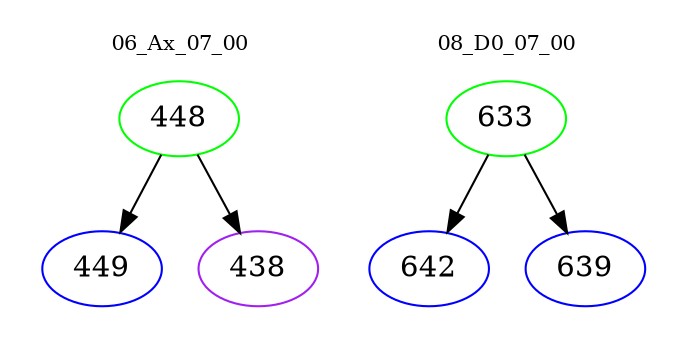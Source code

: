 digraph{
subgraph cluster_0 {
color = white
label = "06_Ax_07_00";
fontsize=10;
T0_448 [label="448", color="green"]
T0_448 -> T0_449 [color="black"]
T0_449 [label="449", color="blue"]
T0_448 -> T0_438 [color="black"]
T0_438 [label="438", color="purple"]
}
subgraph cluster_1 {
color = white
label = "08_D0_07_00";
fontsize=10;
T1_633 [label="633", color="green"]
T1_633 -> T1_642 [color="black"]
T1_642 [label="642", color="blue"]
T1_633 -> T1_639 [color="black"]
T1_639 [label="639", color="blue"]
}
}
